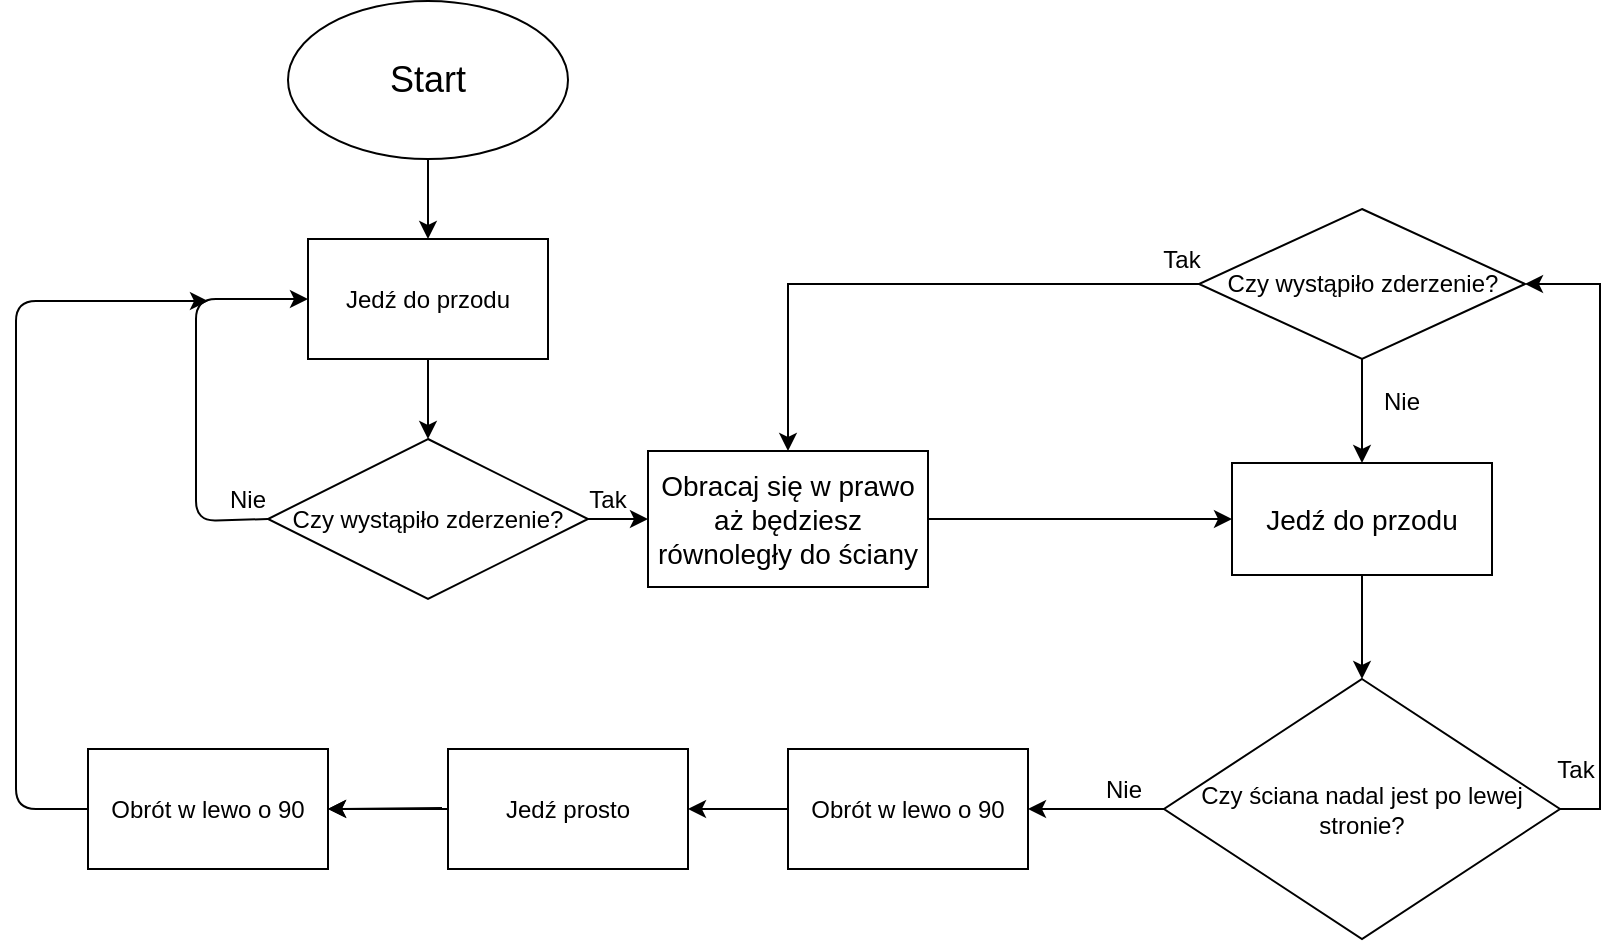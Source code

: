 <mxfile version="10.7.1"><diagram name="Page-1" id="74e2e168-ea6b-b213-b513-2b3c1d86103e"><mxGraphModel dx="1337" dy="624" grid="1" gridSize="10" guides="1" tooltips="1" connect="1" arrows="1" fold="1" page="1" pageScale="1" pageWidth="1100" pageHeight="850" background="#ffffff" math="0" shadow="0"><root><mxCell id="0"/><mxCell id="1" parent="0"/><mxCell id="papX53lGGDa70qOta14j-12" style="edgeStyle=orthogonalEdgeStyle;rounded=0;orthogonalLoop=1;jettySize=auto;html=1;exitX=0.5;exitY=1;exitDx=0;exitDy=0;" parent="1" source="papX53lGGDa70qOta14j-1" target="papX53lGGDa70qOta14j-40" edge="1"><mxGeometry relative="1" as="geometry"><mxPoint x="446.667" y="370.5" as="targetPoint"/></mxGeometry></mxCell><mxCell id="papX53lGGDa70qOta14j-1" value="&lt;span style=&quot;font-size: 18px&quot;&gt;Start&lt;/span&gt;&lt;br&gt;" style="ellipse;whiteSpace=wrap;html=1;" parent="1" vertex="1"><mxGeometry x="283" y="190.5" width="140" height="79" as="geometry"/></mxCell><mxCell id="papX53lGGDa70qOta14j-40" value="Jedź do przodu" style="rounded=0;whiteSpace=wrap;html=1;" parent="1" vertex="1"><mxGeometry x="293" y="309.5" width="120" height="60" as="geometry"/></mxCell><mxCell id="papX53lGGDa70qOta14j-41" value="Czy wystąpiło zderzenie?" style="rhombus;whiteSpace=wrap;html=1;" parent="1" vertex="1"><mxGeometry x="273" y="409.5" width="160" height="80" as="geometry"/></mxCell><mxCell id="papX53lGGDa70qOta14j-47" value="" style="endArrow=classic;html=1;exitX=0.5;exitY=1;exitDx=0;exitDy=0;entryX=0.5;entryY=0;entryDx=0;entryDy=0;" parent="1" source="papX53lGGDa70qOta14j-40" target="papX53lGGDa70qOta14j-41" edge="1"><mxGeometry width="50" height="50" relative="1" as="geometry"><mxPoint x="398" y="419.5" as="sourcePoint"/><mxPoint x="448" y="369.5" as="targetPoint"/></mxGeometry></mxCell><mxCell id="papX53lGGDa70qOta14j-49" value="" style="endArrow=classic;html=1;exitX=0;exitY=0.5;exitDx=0;exitDy=0;entryX=0;entryY=0.5;entryDx=0;entryDy=0;" parent="1" source="papX53lGGDa70qOta14j-41" target="papX53lGGDa70qOta14j-40" edge="1"><mxGeometry width="50" height="50" relative="1" as="geometry"><mxPoint x="203" y="409" as="sourcePoint"/><mxPoint x="253" y="359" as="targetPoint"/><Array as="points"><mxPoint x="237" y="450.5"/><mxPoint x="237" y="339.5"/></Array></mxGeometry></mxCell><mxCell id="papX53lGGDa70qOta14j-50" value="" style="endArrow=classic;html=1;exitX=1;exitY=0.5;exitDx=0;exitDy=0;entryX=0;entryY=0.5;entryDx=0;entryDy=0;" parent="1" source="papX53lGGDa70qOta14j-41" target="papX53lGGDa70qOta14j-53" edge="1"><mxGeometry width="50" height="50" relative="1" as="geometry"><mxPoint x="443" y="469" as="sourcePoint"/><mxPoint x="473" y="450" as="targetPoint"/></mxGeometry></mxCell><mxCell id="papX53lGGDa70qOta14j-53" value="&lt;font style=&quot;font-size: 14px&quot;&gt;Obracaj się w prawo aż będziesz równoległy&amp;nbsp;do ściany&lt;/font&gt;" style="rounded=0;whiteSpace=wrap;html=1;" parent="1" vertex="1"><mxGeometry x="463" y="415.5" width="140" height="68" as="geometry"/></mxCell><mxCell id="papX53lGGDa70qOta14j-76" style="edgeStyle=orthogonalEdgeStyle;rounded=0;orthogonalLoop=1;jettySize=auto;html=1;exitX=0.5;exitY=1;exitDx=0;exitDy=0;entryX=0.5;entryY=0;entryDx=0;entryDy=0;" parent="1" source="papX53lGGDa70qOta14j-54" target="papX53lGGDa70qOta14j-57" edge="1"><mxGeometry relative="1" as="geometry"/></mxCell><mxCell id="papX53lGGDa70qOta14j-54" value="&lt;font style=&quot;font-size: 14px&quot;&gt;Jedź do przodu&lt;/font&gt;" style="rounded=0;whiteSpace=wrap;html=1;" parent="1" vertex="1"><mxGeometry x="755" y="421.5" width="130" height="56" as="geometry"/></mxCell><mxCell id="papX53lGGDa70qOta14j-55" value="Nie" style="text;html=1;strokeColor=none;fillColor=none;align=center;verticalAlign=middle;whiteSpace=wrap;rounded=0;" parent="1" vertex="1"><mxGeometry x="243" y="429.5" width="40" height="20" as="geometry"/></mxCell><mxCell id="papX53lGGDa70qOta14j-56" value="Tak&lt;br&gt;" style="text;html=1;strokeColor=none;fillColor=none;align=center;verticalAlign=middle;whiteSpace=wrap;rounded=0;" parent="1" vertex="1"><mxGeometry x="423" y="429.5" width="40" height="20" as="geometry"/></mxCell><mxCell id="papX53lGGDa70qOta14j-80" value="" style="edgeStyle=orthogonalEdgeStyle;rounded=0;orthogonalLoop=1;jettySize=auto;html=1;entryX=1;entryY=0.5;entryDx=0;entryDy=0;exitX=1;exitY=0.5;exitDx=0;exitDy=0;" parent="1" source="papX53lGGDa70qOta14j-57" target="papX53lGGDa70qOta14j-79" edge="1"><mxGeometry relative="1" as="geometry"><Array as="points"><mxPoint x="939" y="594.5"/><mxPoint x="939" y="331.5"/></Array></mxGeometry></mxCell><mxCell id="papX53lGGDa70qOta14j-105" value="" style="edgeStyle=orthogonalEdgeStyle;rounded=0;orthogonalLoop=1;jettySize=auto;html=1;" parent="1" source="papX53lGGDa70qOta14j-57" target="papX53lGGDa70qOta14j-60" edge="1"><mxGeometry relative="1" as="geometry"/></mxCell><mxCell id="papX53lGGDa70qOta14j-57" value="Czy ściana nadal jest po lewej stronie?" style="rhombus;whiteSpace=wrap;html=1;" parent="1" vertex="1"><mxGeometry x="721" y="529.5" width="198" height="130" as="geometry"/></mxCell><mxCell id="papX53lGGDa70qOta14j-60" value="Obrót w lewo o 90" style="rounded=0;whiteSpace=wrap;html=1;" parent="1" vertex="1"><mxGeometry x="533" y="564.5" width="120" height="60" as="geometry"/></mxCell><mxCell id="papX53lGGDa70qOta14j-107" value="" style="edgeStyle=orthogonalEdgeStyle;rounded=0;orthogonalLoop=1;jettySize=auto;html=1;" parent="1" source="papX53lGGDa70qOta14j-61" target="papX53lGGDa70qOta14j-63" edge="1"><mxGeometry relative="1" as="geometry"/></mxCell><mxCell id="papX53lGGDa70qOta14j-61" value="Jedź prosto" style="rounded=0;whiteSpace=wrap;html=1;" parent="1" vertex="1"><mxGeometry x="363" y="564.5" width="120" height="60" as="geometry"/></mxCell><mxCell id="papX53lGGDa70qOta14j-62" value="" style="endArrow=classic;html=1;entryX=1;entryY=0.5;entryDx=0;entryDy=0;" parent="1" target="papX53lGGDa70qOta14j-61" edge="1"><mxGeometry width="50" height="50" relative="1" as="geometry"><mxPoint x="533" y="594.5" as="sourcePoint"/><mxPoint x="493" y="594.5" as="targetPoint"/></mxGeometry></mxCell><mxCell id="papX53lGGDa70qOta14j-63" value="&lt;span&gt;Obrót w lewo o 90&lt;/span&gt;" style="rounded=0;whiteSpace=wrap;html=1;" parent="1" vertex="1"><mxGeometry x="183" y="564.5" width="120" height="60" as="geometry"/></mxCell><mxCell id="papX53lGGDa70qOta14j-64" value="" style="endArrow=classic;html=1;entryX=1;entryY=0.5;entryDx=0;entryDy=0;" parent="1" target="papX53lGGDa70qOta14j-63" edge="1"><mxGeometry width="50" height="50" relative="1" as="geometry"><mxPoint x="360" y="594" as="sourcePoint"/><mxPoint x="1019" y="468.5" as="targetPoint"/></mxGeometry></mxCell><mxCell id="papX53lGGDa70qOta14j-82" style="edgeStyle=orthogonalEdgeStyle;rounded=0;orthogonalLoop=1;jettySize=auto;html=1;exitX=0;exitY=0.5;exitDx=0;exitDy=0;entryX=0.5;entryY=0;entryDx=0;entryDy=0;" parent="1" source="papX53lGGDa70qOta14j-79" target="papX53lGGDa70qOta14j-53" edge="1"><mxGeometry relative="1" as="geometry"><mxPoint x="577" y="384.5" as="targetPoint"/></mxGeometry></mxCell><mxCell id="papX53lGGDa70qOta14j-91" value="" style="edgeStyle=orthogonalEdgeStyle;rounded=0;orthogonalLoop=1;jettySize=auto;html=1;" parent="1" source="papX53lGGDa70qOta14j-79" target="papX53lGGDa70qOta14j-54" edge="1"><mxGeometry relative="1" as="geometry"/></mxCell><mxCell id="papX53lGGDa70qOta14j-79" value="Czy wystąpiło zderzenie?" style="rhombus;whiteSpace=wrap;html=1;" parent="1" vertex="1"><mxGeometry x="738.5" y="294.5" width="163" height="75" as="geometry"/></mxCell><mxCell id="papX53lGGDa70qOta14j-104" value="" style="endArrow=classic;html=1;" parent="1" source="papX53lGGDa70qOta14j-53" target="papX53lGGDa70qOta14j-54" edge="1"><mxGeometry width="50" height="50" relative="1" as="geometry"><mxPoint x="603" y="499.5" as="sourcePoint"/><mxPoint x="673.711" y="449.5" as="targetPoint"/></mxGeometry></mxCell><mxCell id="papX53lGGDa70qOta14j-106" value="" style="endArrow=classic;html=1;exitX=0;exitY=0.5;exitDx=0;exitDy=0;" parent="1" source="papX53lGGDa70qOta14j-63" edge="1"><mxGeometry width="50" height="50" relative="1" as="geometry"><mxPoint x="227" y="740.5" as="sourcePoint"/><mxPoint x="243" y="340.5" as="targetPoint"/><Array as="points"><mxPoint x="147" y="594.5"/><mxPoint x="147" y="340.5"/></Array></mxGeometry></mxCell><mxCell id="papX53lGGDa70qOta14j-108" value="Tak&lt;br&gt;" style="text;html=1;strokeColor=none;fillColor=none;align=center;verticalAlign=middle;whiteSpace=wrap;rounded=0;" parent="1" vertex="1"><mxGeometry x="710" y="309.5" width="40" height="20" as="geometry"/></mxCell><mxCell id="papX53lGGDa70qOta14j-109" value="Nie" style="text;html=1;strokeColor=none;fillColor=none;align=center;verticalAlign=middle;whiteSpace=wrap;rounded=0;" parent="1" vertex="1"><mxGeometry x="820" y="380.5" width="40" height="20" as="geometry"/></mxCell><mxCell id="papX53lGGDa70qOta14j-110" value="Tak" style="text;html=1;strokeColor=none;fillColor=none;align=center;verticalAlign=middle;whiteSpace=wrap;rounded=0;" parent="1" vertex="1"><mxGeometry x="907" y="564.5" width="40" height="20" as="geometry"/></mxCell><mxCell id="papX53lGGDa70qOta14j-111" value="Nie" style="text;html=1;strokeColor=none;fillColor=none;align=center;verticalAlign=middle;whiteSpace=wrap;rounded=0;" parent="1" vertex="1"><mxGeometry x="681" y="574.5" width="40" height="20" as="geometry"/></mxCell></root></mxGraphModel></diagram></mxfile>